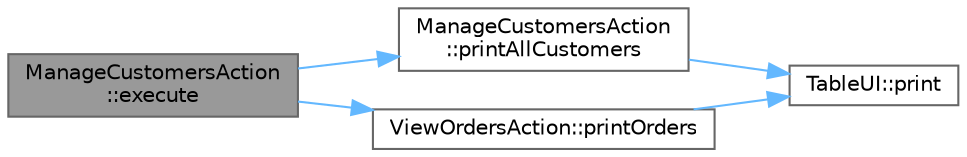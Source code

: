 digraph "ManageCustomersAction::execute"
{
 // LATEX_PDF_SIZE
  bgcolor="transparent";
  edge [fontname=Helvetica,fontsize=10,labelfontname=Helvetica,labelfontsize=10];
  node [fontname=Helvetica,fontsize=10,shape=box,height=0.2,width=0.4];
  rankdir="LR";
  Node1 [id="Node000001",label="ManageCustomersAction\l::execute",height=0.2,width=0.4,color="gray40", fillcolor="grey60", style="filled", fontcolor="black",tooltip="Ghi đè phương thức execute để thực hiện việc quản lý khách hàng. Phương thức này sẽ hiển thị menu quả..."];
  Node1 -> Node2 [id="edge1_Node000001_Node000002",color="steelblue1",style="solid",tooltip=" "];
  Node2 [id="Node000002",label="ManageCustomersAction\l::printAllCustomers",height=0.2,width=0.4,color="grey40", fillcolor="white", style="filled",URL="$class_manage_customers_action.html#a10f7ffed8ce9eabffe0e728bc67a07ae",tooltip="In ra danh sách tất cả khách hàng trong hệ thống. Phương thức này sẽ lấy danh sách khách hàng từ Cust..."];
  Node2 -> Node3 [id="edge2_Node000002_Node000003",color="steelblue1",style="solid",tooltip=" "];
  Node3 [id="Node000003",label="TableUI::print",height=0.2,width=0.4,color="grey40", fillcolor="white", style="filled",URL="$class_table_u_i.html#a7780bfa2c06d1e17fbe58cc8e7081c84",tooltip="In ra bảng từ một danh sách các hàng (tuples), mỗi hàng là một vector chuỗi."];
  Node1 -> Node4 [id="edge3_Node000001_Node000004",color="steelblue1",style="solid",tooltip=" "];
  Node4 [id="Node000004",label="ViewOrdersAction::printOrders",height=0.2,width=0.4,color="grey40", fillcolor="white", style="filled",URL="$class_view_orders_action.html#a8f0d0cacd45ff10ff84b907d7568202b",tooltip="In ra danh sách đơn hàng của một khách hàng cụ thể."];
  Node4 -> Node3 [id="edge4_Node000004_Node000003",color="steelblue1",style="solid",tooltip=" "];
}
